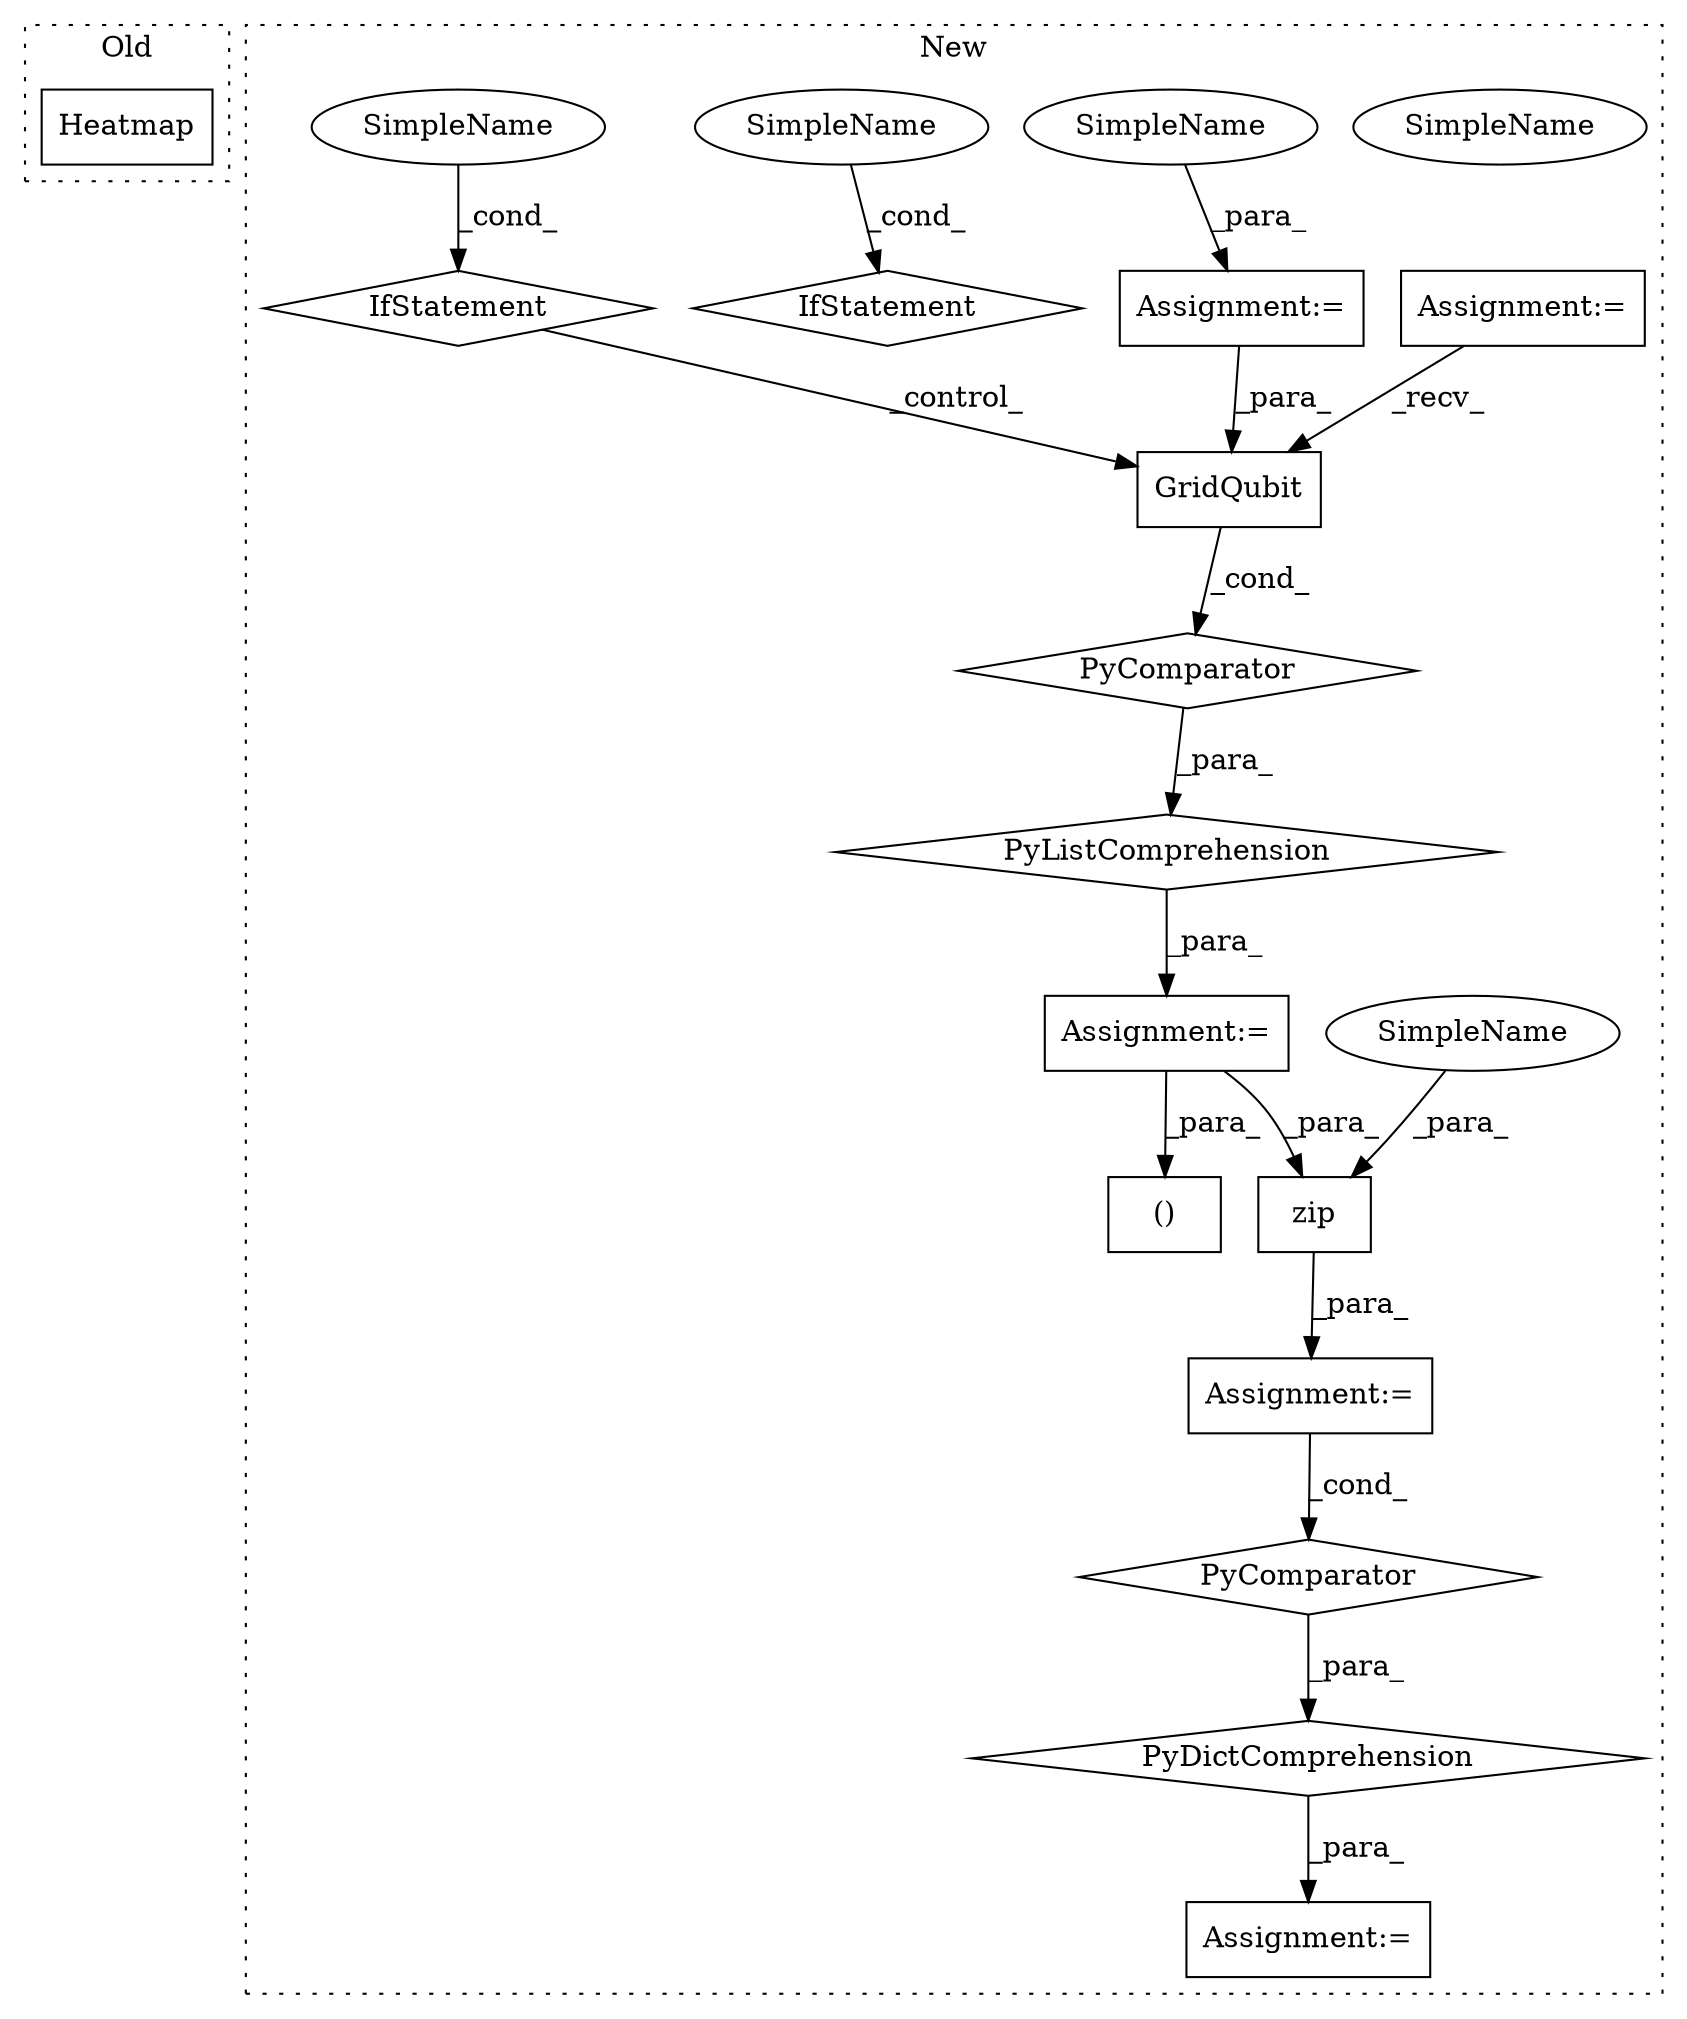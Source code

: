 digraph G {
subgraph cluster0 {
1 [label="Heatmap" a="32" s="12430,12452" l="8,1" shape="box"];
label = "Old";
style="dotted";
}
subgraph cluster1 {
2 [label="IfStatement" a="25" s="14710" l="30" shape="diamond"];
3 [label="IfStatement" a="25" s="15319" l="49" shape="diamond"];
4 [label="()" a="106" s="14980" l="29" shape="box"];
5 [label="PyComparator" a="113" s="14710" l="30" shape="diamond"];
6 [label="zip" a="32" s="15329,15358" l="4,1" shape="box"];
7 [label="PyListComprehension" a="109" s="14611" l="137" shape="diamond"];
8 [label="PyDictComprehension" a="110" s="15197" l="179" shape="diamond"];
9 [label="PyComparator" a="113" s="15319" l="49" shape="diamond"];
10 [label="Assignment:=" a="7" s="14710" l="30" shape="box"];
11 [label="GridQubit" a="32" s="14622,14639" l="10,1" shape="box"];
12 [label="SimpleName" a="42" s="14735" l="5" shape="ellipse"];
13 [label="Assignment:=" a="7" s="15319" l="49" shape="box"];
14 [label="Assignment:=" a="7" s="13612" l="10" shape="box"];
15 [label="Assignment:=" a="7" s="14599" l="12" shape="box"];
16 [label="Assignment:=" a="7" s="15185" l="12" shape="box"];
17 [label="SimpleName" a="42" s="15333" l="12" shape="ellipse"];
18 [label="SimpleName" a="42" s="14719" l="12" shape="ellipse"];
19 [label="SimpleName" a="42" s="15363" l="5" shape="ellipse"];
20 [label="SimpleName" a="42" s="14735" l="5" shape="ellipse"];
label = "New";
style="dotted";
}
2 -> 11 [label="_control_"];
5 -> 7 [label="_para_"];
6 -> 13 [label="_para_"];
7 -> 15 [label="_para_"];
8 -> 16 [label="_para_"];
9 -> 8 [label="_para_"];
10 -> 11 [label="_para_"];
11 -> 5 [label="_cond_"];
13 -> 9 [label="_cond_"];
14 -> 11 [label="_recv_"];
15 -> 4 [label="_para_"];
15 -> 6 [label="_para_"];
17 -> 6 [label="_para_"];
18 -> 10 [label="_para_"];
19 -> 3 [label="_cond_"];
20 -> 2 [label="_cond_"];
}